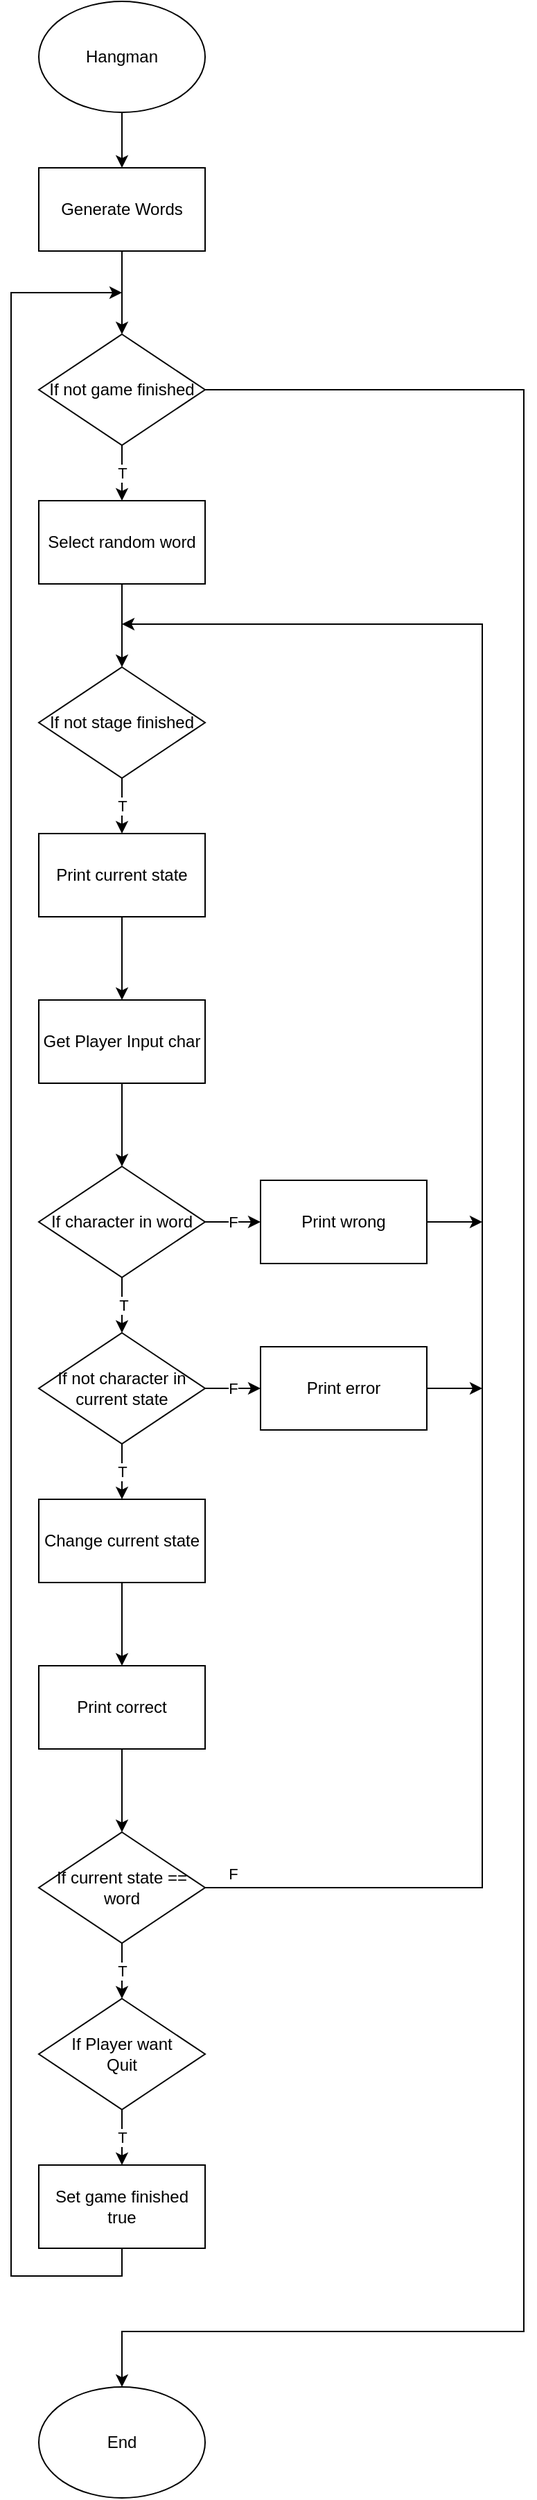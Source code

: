 <mxfile version="18.0.6" type="device"><diagram id="nZ0GbNYoppBs154CUDtF" name="페이지-1"><mxGraphModel dx="1422" dy="985" grid="1" gridSize="10" guides="1" tooltips="1" connect="1" arrows="1" fold="1" page="1" pageScale="1" pageWidth="827" pageHeight="1169" math="0" shadow="0"><root><mxCell id="0"/><mxCell id="1" parent="0"/><mxCell id="lpJby2nfB0aHQP2lOoUB-4" value="" style="edgeStyle=orthogonalEdgeStyle;rounded=0;orthogonalLoop=1;jettySize=auto;html=1;" edge="1" parent="1" source="lpJby2nfB0aHQP2lOoUB-1" target="lpJby2nfB0aHQP2lOoUB-2"><mxGeometry relative="1" as="geometry"/></mxCell><mxCell id="lpJby2nfB0aHQP2lOoUB-1" value="Hangman" style="ellipse;whiteSpace=wrap;html=1;" vertex="1" parent="1"><mxGeometry x="40" y="40" width="120" height="80" as="geometry"/></mxCell><mxCell id="lpJby2nfB0aHQP2lOoUB-12" value="" style="edgeStyle=orthogonalEdgeStyle;rounded=0;orthogonalLoop=1;jettySize=auto;html=1;" edge="1" parent="1" source="lpJby2nfB0aHQP2lOoUB-2" target="lpJby2nfB0aHQP2lOoUB-6"><mxGeometry relative="1" as="geometry"/></mxCell><mxCell id="lpJby2nfB0aHQP2lOoUB-2" value="Generate Words" style="rounded=0;whiteSpace=wrap;html=1;" vertex="1" parent="1"><mxGeometry x="40" y="160" width="120" height="60" as="geometry"/></mxCell><mxCell id="lpJby2nfB0aHQP2lOoUB-10" value="" style="edgeStyle=orthogonalEdgeStyle;rounded=0;orthogonalLoop=1;jettySize=auto;html=1;" edge="1" parent="1" source="lpJby2nfB0aHQP2lOoUB-5" target="lpJby2nfB0aHQP2lOoUB-8"><mxGeometry relative="1" as="geometry"/></mxCell><mxCell id="lpJby2nfB0aHQP2lOoUB-5" value="Select random word" style="rounded=0;whiteSpace=wrap;html=1;" vertex="1" parent="1"><mxGeometry x="40" y="400" width="120" height="60" as="geometry"/></mxCell><mxCell id="lpJby2nfB0aHQP2lOoUB-11" value="T" style="edgeStyle=orthogonalEdgeStyle;rounded=0;orthogonalLoop=1;jettySize=auto;html=1;" edge="1" parent="1" source="lpJby2nfB0aHQP2lOoUB-6" target="lpJby2nfB0aHQP2lOoUB-5"><mxGeometry relative="1" as="geometry"/></mxCell><mxCell id="lpJby2nfB0aHQP2lOoUB-46" style="edgeStyle=orthogonalEdgeStyle;rounded=0;orthogonalLoop=1;jettySize=auto;html=1;exitX=1;exitY=0.5;exitDx=0;exitDy=0;entryX=0.5;entryY=0;entryDx=0;entryDy=0;" edge="1" parent="1" source="lpJby2nfB0aHQP2lOoUB-6" target="lpJby2nfB0aHQP2lOoUB-47"><mxGeometry relative="1" as="geometry"><mxPoint x="100" y="1720" as="targetPoint"/><Array as="points"><mxPoint x="390" y="320"/><mxPoint x="390" y="1720"/><mxPoint x="100" y="1720"/></Array></mxGeometry></mxCell><mxCell id="lpJby2nfB0aHQP2lOoUB-6" value="If not game finished" style="rhombus;whiteSpace=wrap;html=1;" vertex="1" parent="1"><mxGeometry x="40" y="280" width="120" height="80" as="geometry"/></mxCell><mxCell id="lpJby2nfB0aHQP2lOoUB-15" style="edgeStyle=orthogonalEdgeStyle;rounded=0;orthogonalLoop=1;jettySize=auto;html=1;" edge="1" parent="1" source="lpJby2nfB0aHQP2lOoUB-7" target="lpJby2nfB0aHQP2lOoUB-14"><mxGeometry relative="1" as="geometry"/></mxCell><mxCell id="lpJby2nfB0aHQP2lOoUB-7" value="Print current state" style="rounded=0;whiteSpace=wrap;html=1;" vertex="1" parent="1"><mxGeometry x="40" y="640" width="120" height="60" as="geometry"/></mxCell><mxCell id="lpJby2nfB0aHQP2lOoUB-9" value="T" style="edgeStyle=orthogonalEdgeStyle;rounded=0;orthogonalLoop=1;jettySize=auto;html=1;" edge="1" parent="1" source="lpJby2nfB0aHQP2lOoUB-8" target="lpJby2nfB0aHQP2lOoUB-7"><mxGeometry relative="1" as="geometry"/></mxCell><mxCell id="lpJby2nfB0aHQP2lOoUB-8" value="If not stage finished" style="rhombus;whiteSpace=wrap;html=1;" vertex="1" parent="1"><mxGeometry x="40" y="520" width="120" height="80" as="geometry"/></mxCell><mxCell id="lpJby2nfB0aHQP2lOoUB-17" value="" style="edgeStyle=orthogonalEdgeStyle;rounded=0;orthogonalLoop=1;jettySize=auto;html=1;" edge="1" parent="1" source="lpJby2nfB0aHQP2lOoUB-14" target="lpJby2nfB0aHQP2lOoUB-16"><mxGeometry relative="1" as="geometry"/></mxCell><mxCell id="lpJby2nfB0aHQP2lOoUB-14" value="Get Player Input char" style="rounded=0;whiteSpace=wrap;html=1;" vertex="1" parent="1"><mxGeometry x="40" y="760" width="120" height="60" as="geometry"/></mxCell><mxCell id="lpJby2nfB0aHQP2lOoUB-19" value="T" style="edgeStyle=orthogonalEdgeStyle;rounded=0;orthogonalLoop=1;jettySize=auto;html=1;" edge="1" parent="1" source="lpJby2nfB0aHQP2lOoUB-16"><mxGeometry relative="1" as="geometry"><mxPoint x="100" y="1000" as="targetPoint"/></mxGeometry></mxCell><mxCell id="lpJby2nfB0aHQP2lOoUB-26" value="F" style="edgeStyle=orthogonalEdgeStyle;rounded=0;orthogonalLoop=1;jettySize=auto;html=1;" edge="1" parent="1" source="lpJby2nfB0aHQP2lOoUB-16" target="lpJby2nfB0aHQP2lOoUB-25"><mxGeometry relative="1" as="geometry"/></mxCell><mxCell id="lpJby2nfB0aHQP2lOoUB-16" value="If character in word" style="rhombus;whiteSpace=wrap;html=1;" vertex="1" parent="1"><mxGeometry x="40" y="880" width="120" height="80" as="geometry"/></mxCell><mxCell id="lpJby2nfB0aHQP2lOoUB-37" style="edgeStyle=orthogonalEdgeStyle;rounded=0;orthogonalLoop=1;jettySize=auto;html=1;" edge="1" parent="1" source="lpJby2nfB0aHQP2lOoUB-20"><mxGeometry relative="1" as="geometry"><mxPoint x="360" y="1040" as="targetPoint"/></mxGeometry></mxCell><mxCell id="lpJby2nfB0aHQP2lOoUB-20" value="Print error" style="rounded=0;whiteSpace=wrap;html=1;" vertex="1" parent="1"><mxGeometry x="200" y="1010" width="120" height="60" as="geometry"/></mxCell><mxCell id="lpJby2nfB0aHQP2lOoUB-28" value="" style="edgeStyle=orthogonalEdgeStyle;rounded=0;orthogonalLoop=1;jettySize=auto;html=1;" edge="1" parent="1" source="lpJby2nfB0aHQP2lOoUB-21" target="lpJby2nfB0aHQP2lOoUB-27"><mxGeometry relative="1" as="geometry"/></mxCell><mxCell id="lpJby2nfB0aHQP2lOoUB-21" value="Change current state" style="rounded=0;whiteSpace=wrap;html=1;" vertex="1" parent="1"><mxGeometry x="40" y="1120" width="120" height="60" as="geometry"/></mxCell><mxCell id="lpJby2nfB0aHQP2lOoUB-23" value="T" style="edgeStyle=orthogonalEdgeStyle;rounded=0;orthogonalLoop=1;jettySize=auto;html=1;" edge="1" parent="1" source="lpJby2nfB0aHQP2lOoUB-22" target="lpJby2nfB0aHQP2lOoUB-21"><mxGeometry relative="1" as="geometry"/></mxCell><mxCell id="lpJby2nfB0aHQP2lOoUB-24" value="F" style="edgeStyle=orthogonalEdgeStyle;rounded=0;orthogonalLoop=1;jettySize=auto;html=1;" edge="1" parent="1" source="lpJby2nfB0aHQP2lOoUB-22" target="lpJby2nfB0aHQP2lOoUB-20"><mxGeometry relative="1" as="geometry"/></mxCell><mxCell id="lpJby2nfB0aHQP2lOoUB-22" value="If not character in&lt;br&gt;current state" style="rhombus;whiteSpace=wrap;html=1;" vertex="1" parent="1"><mxGeometry x="40" y="1000" width="120" height="80" as="geometry"/></mxCell><mxCell id="lpJby2nfB0aHQP2lOoUB-36" style="edgeStyle=orthogonalEdgeStyle;rounded=0;orthogonalLoop=1;jettySize=auto;html=1;" edge="1" parent="1" source="lpJby2nfB0aHQP2lOoUB-25"><mxGeometry relative="1" as="geometry"><mxPoint x="360" y="920" as="targetPoint"/></mxGeometry></mxCell><mxCell id="lpJby2nfB0aHQP2lOoUB-25" value="Print wrong" style="rounded=0;whiteSpace=wrap;html=1;" vertex="1" parent="1"><mxGeometry x="200" y="890" width="120" height="60" as="geometry"/></mxCell><mxCell id="lpJby2nfB0aHQP2lOoUB-31" style="edgeStyle=orthogonalEdgeStyle;rounded=0;orthogonalLoop=1;jettySize=auto;html=1;entryX=0.5;entryY=0;entryDx=0;entryDy=0;" edge="1" parent="1" source="lpJby2nfB0aHQP2lOoUB-27" target="lpJby2nfB0aHQP2lOoUB-30"><mxGeometry relative="1" as="geometry"/></mxCell><mxCell id="lpJby2nfB0aHQP2lOoUB-27" value="Print correct" style="rounded=0;whiteSpace=wrap;html=1;" vertex="1" parent="1"><mxGeometry x="40" y="1240" width="120" height="60" as="geometry"/></mxCell><mxCell id="lpJby2nfB0aHQP2lOoUB-35" value="F" style="edgeStyle=orthogonalEdgeStyle;rounded=0;orthogonalLoop=1;jettySize=auto;html=1;exitX=1;exitY=0.5;exitDx=0;exitDy=0;" edge="1" parent="1" source="lpJby2nfB0aHQP2lOoUB-30"><mxGeometry x="-0.971" y="10" relative="1" as="geometry"><mxPoint x="100" y="489" as="targetPoint"/><Array as="points"><mxPoint x="360" y="1400"/><mxPoint x="360" y="489"/></Array><mxPoint as="offset"/></mxGeometry></mxCell><mxCell id="lpJby2nfB0aHQP2lOoUB-40" value="T" style="edgeStyle=orthogonalEdgeStyle;rounded=0;orthogonalLoop=1;jettySize=auto;html=1;" edge="1" parent="1" source="lpJby2nfB0aHQP2lOoUB-30" target="lpJby2nfB0aHQP2lOoUB-39"><mxGeometry relative="1" as="geometry"/></mxCell><mxCell id="lpJby2nfB0aHQP2lOoUB-30" value="If current state ==&lt;br&gt;word" style="rhombus;whiteSpace=wrap;html=1;" vertex="1" parent="1"><mxGeometry x="40" y="1360" width="120" height="80" as="geometry"/></mxCell><mxCell id="lpJby2nfB0aHQP2lOoUB-44" value="T" style="edgeStyle=orthogonalEdgeStyle;rounded=0;orthogonalLoop=1;jettySize=auto;html=1;entryX=0.5;entryY=0;entryDx=0;entryDy=0;" edge="1" parent="1" source="lpJby2nfB0aHQP2lOoUB-39" target="lpJby2nfB0aHQP2lOoUB-43"><mxGeometry relative="1" as="geometry"/></mxCell><mxCell id="lpJby2nfB0aHQP2lOoUB-39" value="If Player want&lt;br&gt;Quit" style="rhombus;whiteSpace=wrap;html=1;" vertex="1" parent="1"><mxGeometry x="40" y="1480" width="120" height="80" as="geometry"/></mxCell><mxCell id="lpJby2nfB0aHQP2lOoUB-45" style="edgeStyle=orthogonalEdgeStyle;rounded=0;orthogonalLoop=1;jettySize=auto;html=1;exitX=0.5;exitY=1;exitDx=0;exitDy=0;" edge="1" parent="1" source="lpJby2nfB0aHQP2lOoUB-43"><mxGeometry relative="1" as="geometry"><mxPoint x="100" y="250" as="targetPoint"/><Array as="points"><mxPoint x="100" y="1680"/><mxPoint x="20" y="1680"/><mxPoint x="20" y="250"/></Array></mxGeometry></mxCell><mxCell id="lpJby2nfB0aHQP2lOoUB-43" value="Set game finished true" style="rounded=0;whiteSpace=wrap;html=1;" vertex="1" parent="1"><mxGeometry x="40" y="1600" width="120" height="60" as="geometry"/></mxCell><mxCell id="lpJby2nfB0aHQP2lOoUB-47" value="End" style="ellipse;whiteSpace=wrap;html=1;" vertex="1" parent="1"><mxGeometry x="40" y="1760" width="120" height="80" as="geometry"/></mxCell></root></mxGraphModel></diagram></mxfile>